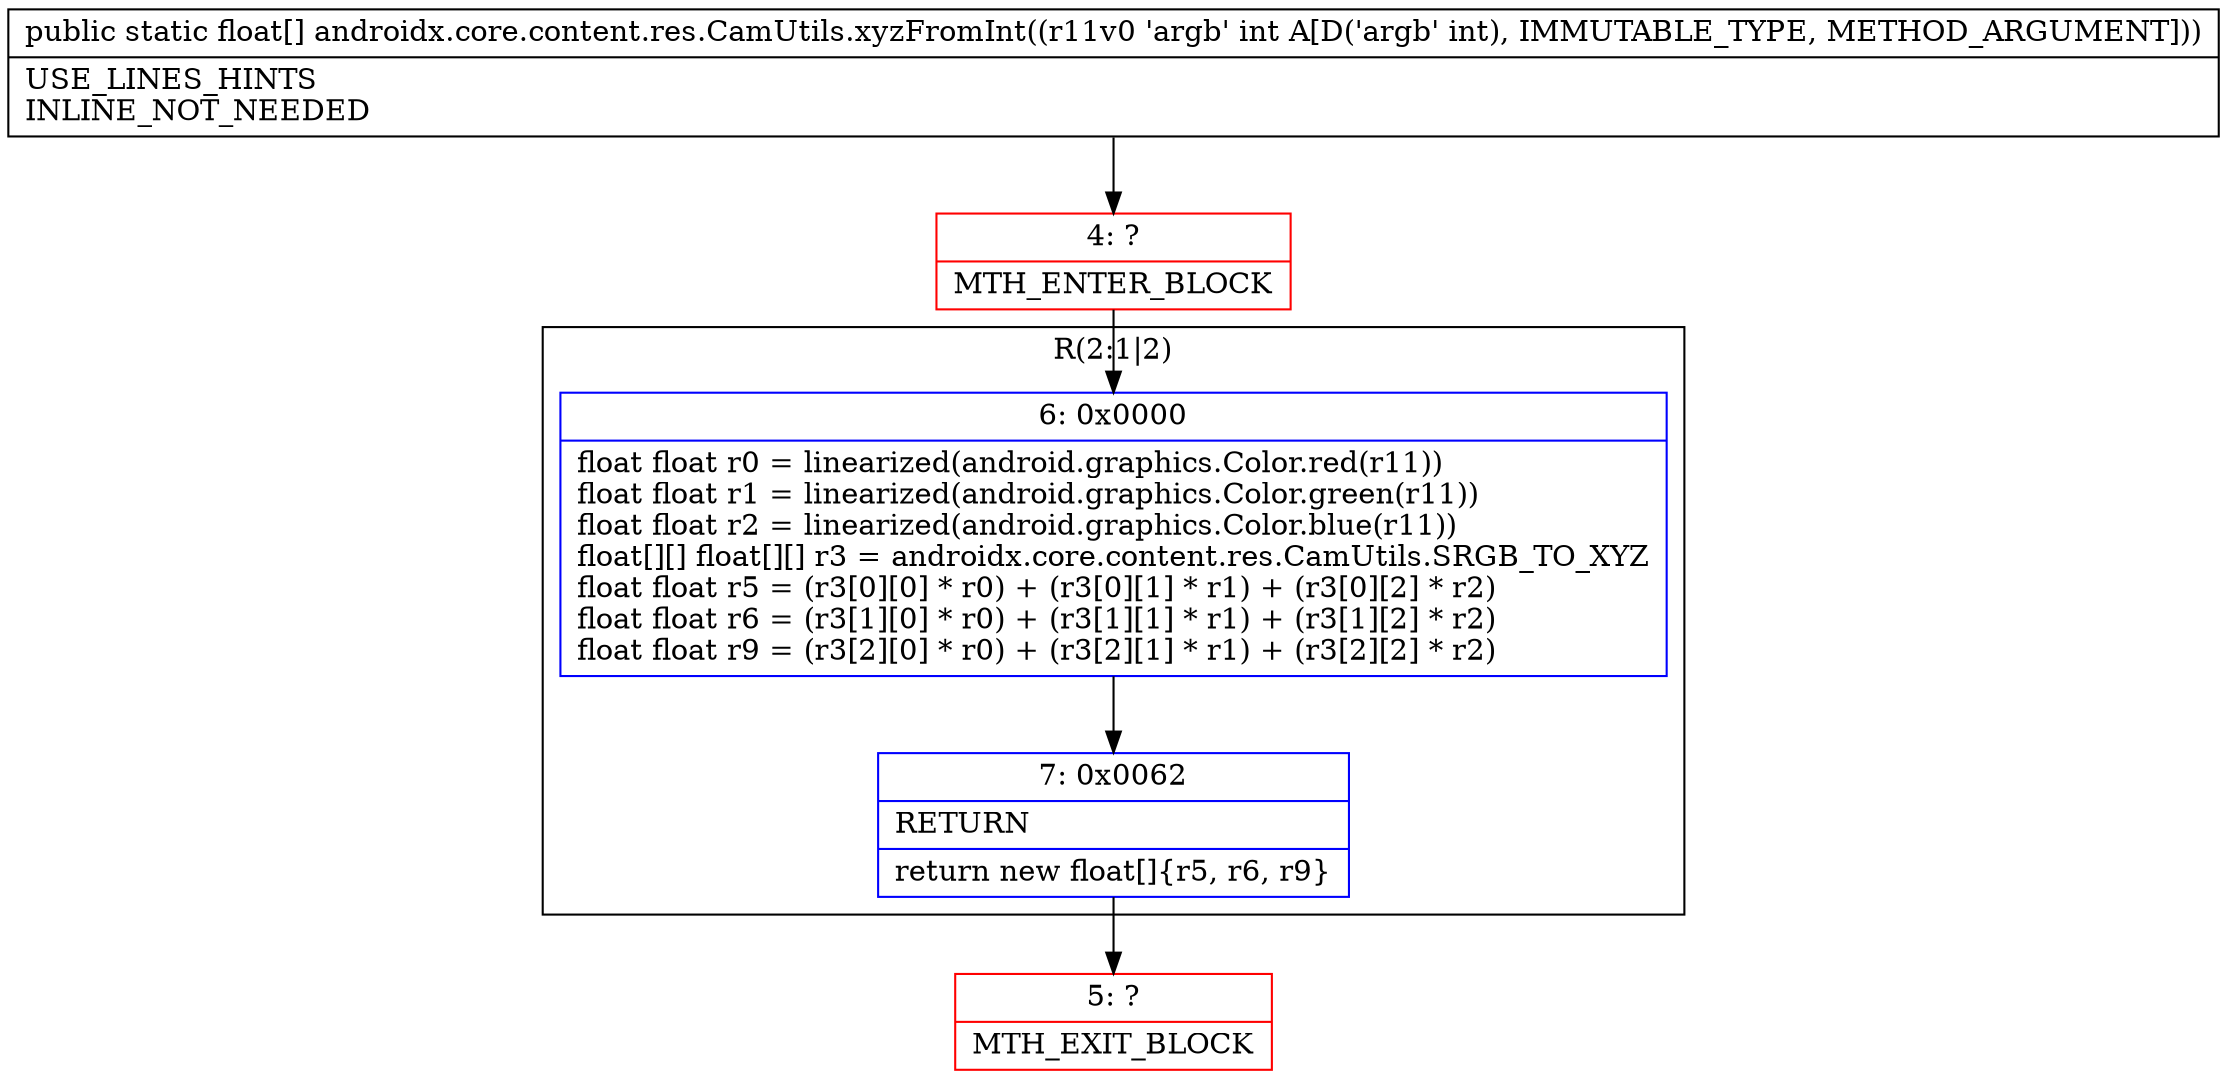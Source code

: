 digraph "CFG forandroidx.core.content.res.CamUtils.xyzFromInt(I)[F" {
subgraph cluster_Region_1732731149 {
label = "R(2:1|2)";
node [shape=record,color=blue];
Node_6 [shape=record,label="{6\:\ 0x0000|float float r0 = linearized(android.graphics.Color.red(r11))\lfloat float r1 = linearized(android.graphics.Color.green(r11))\lfloat float r2 = linearized(android.graphics.Color.blue(r11))\lfloat[][] float[][] r3 = androidx.core.content.res.CamUtils.SRGB_TO_XYZ\lfloat float r5 = (r3[0][0] * r0) + (r3[0][1] * r1) + (r3[0][2] * r2)\lfloat float r6 = (r3[1][0] * r0) + (r3[1][1] * r1) + (r3[1][2] * r2)\lfloat float r9 = (r3[2][0] * r0) + (r3[2][1] * r1) + (r3[2][2] * r2)\l}"];
Node_7 [shape=record,label="{7\:\ 0x0062|RETURN\l|return new float[]\{r5, r6, r9\}\l}"];
}
Node_4 [shape=record,color=red,label="{4\:\ ?|MTH_ENTER_BLOCK\l}"];
Node_5 [shape=record,color=red,label="{5\:\ ?|MTH_EXIT_BLOCK\l}"];
MethodNode[shape=record,label="{public static float[] androidx.core.content.res.CamUtils.xyzFromInt((r11v0 'argb' int A[D('argb' int), IMMUTABLE_TYPE, METHOD_ARGUMENT]))  | USE_LINES_HINTS\lINLINE_NOT_NEEDED\l}"];
MethodNode -> Node_4;Node_6 -> Node_7;
Node_7 -> Node_5;
Node_4 -> Node_6;
}

